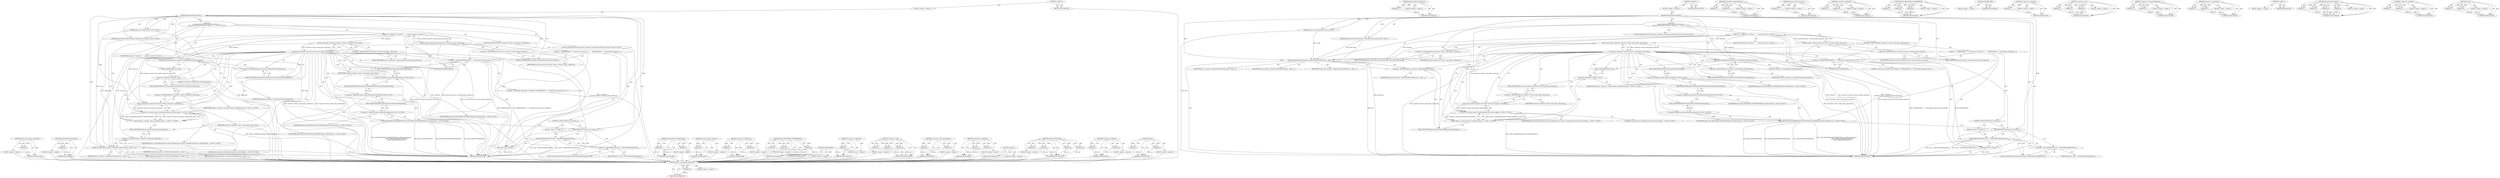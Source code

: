 digraph "reset" {
vulnerable_117 [label=<(METHOD,device_cloud_policy_subsystem)>];
vulnerable_118 [label=<(PARAM,p1)>];
vulnerable_119 [label=<(BLOCK,&lt;empty&gt;,&lt;empty&gt;)>];
vulnerable_120 [label=<(METHOD_RETURN,ANY)>];
vulnerable_140 [label=<(METHOD,ShowFatalEnrollmentError)>];
vulnerable_141 [label=<(PARAM,p1)>];
vulnerable_142 [label=<(BLOCK,&lt;empty&gt;,&lt;empty&gt;)>];
vulnerable_143 [label=<(METHOD_RETURN,ANY)>];
vulnerable_6 [label=<(METHOD,&lt;global&gt;)<SUB>1</SUB>>];
vulnerable_7 [label=<(BLOCK,&lt;empty&gt;,&lt;empty&gt;)<SUB>1</SUB>>];
vulnerable_8 [label=<(METHOD,RegisterForDevicePolicy)<SUB>1</SUB>>];
vulnerable_9 [label="<(PARAM,const std::string&amp; token)<SUB>2</SUB>>"];
vulnerable_10 [label="<(PARAM,policy::BrowserPolicyConnector::TokenType token_type)<SUB>3</SUB>>"];
vulnerable_11 [label="<(BLOCK,{
  policy::BrowserPolicyConnector* connector =...,{
  policy::BrowserPolicyConnector* connector =...)<SUB>3</SUB>>"];
vulnerable_12 [label="<(LOCAL,policy.BrowserPolicyConnector* connector: policy.BrowserPolicyConnector*)<SUB>4</SUB>>"];
vulnerable_13 [label=<(&lt;operator&gt;.assignment,* connector =
      g_browser_process-&gt;browser_...)<SUB>4</SUB>>];
vulnerable_14 [label=<(IDENTIFIER,connector,* connector =
      g_browser_process-&gt;browser_...)<SUB>4</SUB>>];
vulnerable_15 [label=<(browser_policy_connector,g_browser_process-&gt;browser_policy_connector())<SUB>5</SUB>>];
vulnerable_16 [label=<(&lt;operator&gt;.indirectFieldAccess,g_browser_process-&gt;browser_policy_connector)<SUB>5</SUB>>];
vulnerable_17 [label=<(IDENTIFIER,g_browser_process,g_browser_process-&gt;browser_policy_connector())<SUB>5</SUB>>];
vulnerable_18 [label=<(FIELD_IDENTIFIER,browser_policy_connector,browser_policy_connector)<SUB>5</SUB>>];
vulnerable_19 [label=<(CONTROL_STRUCTURE,IF,if (!connector-&gt;device_cloud_policy_subsystem()))<SUB>6</SUB>>];
vulnerable_20 [label=<(&lt;operator&gt;.logicalNot,!connector-&gt;device_cloud_policy_subsystem())<SUB>6</SUB>>];
vulnerable_21 [label=<(device_cloud_policy_subsystem,connector-&gt;device_cloud_policy_subsystem())<SUB>6</SUB>>];
vulnerable_22 [label=<(&lt;operator&gt;.indirectFieldAccess,connector-&gt;device_cloud_policy_subsystem)<SUB>6</SUB>>];
vulnerable_23 [label=<(IDENTIFIER,connector,connector-&gt;device_cloud_policy_subsystem())<SUB>6</SUB>>];
vulnerable_24 [label=<(FIELD_IDENTIFIER,device_cloud_policy_subsystem,device_cloud_policy_subsystem)<SUB>6</SUB>>];
vulnerable_25 [label=<(BLOCK,{
    NOTREACHED() &lt;&lt; &quot;Cloud policy subsystem n...,{
    NOTREACHED() &lt;&lt; &quot;Cloud policy subsystem n...)<SUB>6</SUB>>];
vulnerable_26 [label=<(&lt;operator&gt;.shiftLeft,NOTREACHED() &lt;&lt; &quot;Cloud policy subsystem not ini...)<SUB>7</SUB>>];
vulnerable_27 [label=<(NOTREACHED,NOTREACHED())<SUB>7</SUB>>];
vulnerable_28 [label=<(LITERAL,&quot;Cloud policy subsystem not initialized.&quot;,NOTREACHED() &lt;&lt; &quot;Cloud policy subsystem not ini...)<SUB>7</SUB>>];
vulnerable_29 [label="<(UMA_HISTOGRAM_ENUMERATION,UMA_HISTOGRAM_ENUMERATION(policy::kMetricEnroll...)<SUB>8</SUB>>"];
vulnerable_30 [label="<(&lt;operator&gt;.fieldAccess,policy::kMetricEnrollment)<SUB>8</SUB>>"];
vulnerable_31 [label="<(IDENTIFIER,policy,UMA_HISTOGRAM_ENUMERATION(policy::kMetricEnroll...)<SUB>8</SUB>>"];
vulnerable_32 [label=<(FIELD_IDENTIFIER,kMetricEnrollment,kMetricEnrollment)<SUB>8</SUB>>];
vulnerable_33 [label="<(&lt;operator&gt;.fieldAccess,policy::kMetricEnrollmentOtherFailed)<SUB>9</SUB>>"];
vulnerable_34 [label="<(IDENTIFIER,policy,UMA_HISTOGRAM_ENUMERATION(policy::kMetricEnroll...)<SUB>9</SUB>>"];
vulnerable_35 [label=<(FIELD_IDENTIFIER,kMetricEnrollmentOtherFailed,kMetricEnrollmentOtherFailed)<SUB>9</SUB>>];
vulnerable_36 [label="<(&lt;operator&gt;.fieldAccess,policy::kMetricEnrollmentSize)<SUB>10</SUB>>"];
vulnerable_37 [label="<(IDENTIFIER,policy,UMA_HISTOGRAM_ENUMERATION(policy::kMetricEnroll...)<SUB>10</SUB>>"];
vulnerable_38 [label=<(FIELD_IDENTIFIER,kMetricEnrollmentSize,kMetricEnrollmentSize)<SUB>10</SUB>>];
vulnerable_39 [label=<(CONTROL_STRUCTURE,IF,if (is_showing_))<SUB>11</SUB>>];
vulnerable_40 [label=<(IDENTIFIER,is_showing_,if (is_showing_))<SUB>11</SUB>>];
vulnerable_41 [label=<(BLOCK,&lt;empty&gt;,&lt;empty&gt;)<SUB>12</SUB>>];
vulnerable_42 [label=<(ShowFatalEnrollmentError,actor_-&gt;ShowFatalEnrollmentError())<SUB>12</SUB>>];
vulnerable_43 [label=<(&lt;operator&gt;.indirectFieldAccess,actor_-&gt;ShowFatalEnrollmentError)<SUB>12</SUB>>];
vulnerable_44 [label=<(IDENTIFIER,actor_,actor_-&gt;ShowFatalEnrollmentError())<SUB>12</SUB>>];
vulnerable_45 [label=<(FIELD_IDENTIFIER,ShowFatalEnrollmentError,ShowFatalEnrollmentError)<SUB>12</SUB>>];
vulnerable_46 [label=<(RETURN,return;,return;)<SUB>13</SUB>>];
vulnerable_47 [label=<(ScheduleServiceInitialization,connector-&gt;ScheduleServiceInitialization(0))<SUB>16</SUB>>];
vulnerable_48 [label=<(&lt;operator&gt;.indirectFieldAccess,connector-&gt;ScheduleServiceInitialization)<SUB>16</SUB>>];
vulnerable_49 [label=<(IDENTIFIER,connector,connector-&gt;ScheduleServiceInitialization(0))<SUB>16</SUB>>];
vulnerable_50 [label=<(FIELD_IDENTIFIER,ScheduleServiceInitialization,ScheduleServiceInitialization)<SUB>16</SUB>>];
vulnerable_51 [label=<(LITERAL,0,connector-&gt;ScheduleServiceInitialization(0))<SUB>16</SUB>>];
vulnerable_52 [label="<(reset,registrar_.reset(new policy::CloudPolicySubsyst...)<SUB>17</SUB>>"];
vulnerable_53 [label=<(&lt;operator&gt;.fieldAccess,registrar_.reset)<SUB>17</SUB>>];
vulnerable_54 [label="<(IDENTIFIER,registrar_,registrar_.reset(new policy::CloudPolicySubsyst...)<SUB>17</SUB>>"];
vulnerable_55 [label=<(FIELD_IDENTIFIER,reset,reset)<SUB>17</SUB>>];
vulnerable_56 [label="<(&lt;operator&gt;.new,new policy::CloudPolicySubsystem::ObserverRegis...)<SUB>17</SUB>>"];
vulnerable_57 [label="<(IDENTIFIER,policy::CloudPolicySubsystem::ObserverRegistrar,new policy::CloudPolicySubsystem::ObserverRegis...)<SUB>17</SUB>>"];
vulnerable_58 [label=<(device_cloud_policy_subsystem,connector-&gt;device_cloud_policy_subsystem())<SUB>18</SUB>>];
vulnerable_59 [label=<(&lt;operator&gt;.indirectFieldAccess,connector-&gt;device_cloud_policy_subsystem)<SUB>18</SUB>>];
vulnerable_60 [label=<(IDENTIFIER,connector,connector-&gt;device_cloud_policy_subsystem())<SUB>18</SUB>>];
vulnerable_61 [label=<(FIELD_IDENTIFIER,device_cloud_policy_subsystem,device_cloud_policy_subsystem)<SUB>18</SUB>>];
vulnerable_62 [label="<(LITERAL,this,new policy::CloudPolicySubsystem::ObserverRegis...)<SUB>18</SUB>>"];
vulnerable_63 [label=<(SetDeviceCredentials,connector-&gt;SetDeviceCredentials(user_, token, t...)<SUB>20</SUB>>];
vulnerable_64 [label=<(&lt;operator&gt;.indirectFieldAccess,connector-&gt;SetDeviceCredentials)<SUB>20</SUB>>];
vulnerable_65 [label=<(IDENTIFIER,connector,connector-&gt;SetDeviceCredentials(user_, token, t...)<SUB>20</SUB>>];
vulnerable_66 [label=<(FIELD_IDENTIFIER,SetDeviceCredentials,SetDeviceCredentials)<SUB>20</SUB>>];
vulnerable_67 [label=<(IDENTIFIER,user_,connector-&gt;SetDeviceCredentials(user_, token, t...)<SUB>20</SUB>>];
vulnerable_68 [label=<(IDENTIFIER,token,connector-&gt;SetDeviceCredentials(user_, token, t...)<SUB>20</SUB>>];
vulnerable_69 [label=<(IDENTIFIER,token_type,connector-&gt;SetDeviceCredentials(user_, token, t...)<SUB>20</SUB>>];
vulnerable_70 [label=<(METHOD_RETURN,void)<SUB>1</SUB>>];
vulnerable_72 [label=<(METHOD_RETURN,ANY)<SUB>1</SUB>>];
vulnerable_144 [label=<(METHOD,ScheduleServiceInitialization)>];
vulnerable_145 [label=<(PARAM,p1)>];
vulnerable_146 [label=<(PARAM,p2)>];
vulnerable_147 [label=<(BLOCK,&lt;empty&gt;,&lt;empty&gt;)>];
vulnerable_148 [label=<(METHOD_RETURN,ANY)>];
vulnerable_104 [label=<(METHOD,browser_policy_connector)>];
vulnerable_105 [label=<(PARAM,p1)>];
vulnerable_106 [label=<(BLOCK,&lt;empty&gt;,&lt;empty&gt;)>];
vulnerable_107 [label=<(METHOD_RETURN,ANY)>];
vulnerable_135 [label=<(METHOD,&lt;operator&gt;.fieldAccess)>];
vulnerable_136 [label=<(PARAM,p1)>];
vulnerable_137 [label=<(PARAM,p2)>];
vulnerable_138 [label=<(BLOCK,&lt;empty&gt;,&lt;empty&gt;)>];
vulnerable_139 [label=<(METHOD_RETURN,ANY)>];
vulnerable_129 [label=<(METHOD,UMA_HISTOGRAM_ENUMERATION)>];
vulnerable_130 [label=<(PARAM,p1)>];
vulnerable_131 [label=<(PARAM,p2)>];
vulnerable_132 [label=<(PARAM,p3)>];
vulnerable_133 [label=<(BLOCK,&lt;empty&gt;,&lt;empty&gt;)>];
vulnerable_134 [label=<(METHOD_RETURN,ANY)>];
vulnerable_126 [label=<(METHOD,NOTREACHED)>];
vulnerable_127 [label=<(BLOCK,&lt;empty&gt;,&lt;empty&gt;)>];
vulnerable_128 [label=<(METHOD_RETURN,ANY)>];
vulnerable_113 [label=<(METHOD,&lt;operator&gt;.logicalNot)>];
vulnerable_114 [label=<(PARAM,p1)>];
vulnerable_115 [label=<(BLOCK,&lt;empty&gt;,&lt;empty&gt;)>];
vulnerable_116 [label=<(METHOD_RETURN,ANY)>];
vulnerable_154 [label=<(METHOD,&lt;operator&gt;.new)>];
vulnerable_155 [label=<(PARAM,p1)>];
vulnerable_156 [label=<(PARAM,p2)>];
vulnerable_157 [label=<(PARAM,p3)>];
vulnerable_158 [label=<(BLOCK,&lt;empty&gt;,&lt;empty&gt;)>];
vulnerable_159 [label=<(METHOD_RETURN,ANY)>];
vulnerable_108 [label=<(METHOD,&lt;operator&gt;.indirectFieldAccess)>];
vulnerable_109 [label=<(PARAM,p1)>];
vulnerable_110 [label=<(PARAM,p2)>];
vulnerable_111 [label=<(BLOCK,&lt;empty&gt;,&lt;empty&gt;)>];
vulnerable_112 [label=<(METHOD_RETURN,ANY)>];
vulnerable_99 [label=<(METHOD,&lt;operator&gt;.assignment)>];
vulnerable_100 [label=<(PARAM,p1)>];
vulnerable_101 [label=<(PARAM,p2)>];
vulnerable_102 [label=<(BLOCK,&lt;empty&gt;,&lt;empty&gt;)>];
vulnerable_103 [label=<(METHOD_RETURN,ANY)>];
vulnerable_93 [label=<(METHOD,&lt;global&gt;)<SUB>1</SUB>>];
vulnerable_94 [label=<(BLOCK,&lt;empty&gt;,&lt;empty&gt;)>];
vulnerable_95 [label=<(METHOD_RETURN,ANY)>];
vulnerable_160 [label=<(METHOD,SetDeviceCredentials)>];
vulnerable_161 [label=<(PARAM,p1)>];
vulnerable_162 [label=<(PARAM,p2)>];
vulnerable_163 [label=<(PARAM,p3)>];
vulnerable_164 [label=<(PARAM,p4)>];
vulnerable_165 [label=<(BLOCK,&lt;empty&gt;,&lt;empty&gt;)>];
vulnerable_166 [label=<(METHOD_RETURN,ANY)>];
vulnerable_121 [label=<(METHOD,&lt;operator&gt;.shiftLeft)>];
vulnerable_122 [label=<(PARAM,p1)>];
vulnerable_123 [label=<(PARAM,p2)>];
vulnerable_124 [label=<(BLOCK,&lt;empty&gt;,&lt;empty&gt;)>];
vulnerable_125 [label=<(METHOD_RETURN,ANY)>];
vulnerable_149 [label=<(METHOD,reset)>];
vulnerable_150 [label=<(PARAM,p1)>];
vulnerable_151 [label=<(PARAM,p2)>];
vulnerable_152 [label=<(BLOCK,&lt;empty&gt;,&lt;empty&gt;)>];
vulnerable_153 [label=<(METHOD_RETURN,ANY)>];
fixed_117 [label=<(METHOD,device_cloud_policy_subsystem)>];
fixed_118 [label=<(PARAM,p1)>];
fixed_119 [label=<(BLOCK,&lt;empty&gt;,&lt;empty&gt;)>];
fixed_120 [label=<(METHOD_RETURN,ANY)>];
fixed_140 [label=<(METHOD,ShowFatalEnrollmentError)>];
fixed_141 [label=<(PARAM,p1)>];
fixed_142 [label=<(BLOCK,&lt;empty&gt;,&lt;empty&gt;)>];
fixed_143 [label=<(METHOD_RETURN,ANY)>];
fixed_6 [label=<(METHOD,&lt;global&gt;)<SUB>1</SUB>>];
fixed_7 [label=<(BLOCK,&lt;empty&gt;,&lt;empty&gt;)<SUB>1</SUB>>];
fixed_8 [label=<(METHOD,RegisterForDevicePolicy)<SUB>1</SUB>>];
fixed_9 [label="<(PARAM,const std::string&amp; token)<SUB>2</SUB>>"];
fixed_10 [label="<(PARAM,policy::BrowserPolicyConnector::TokenType token_type)<SUB>3</SUB>>"];
fixed_11 [label="<(BLOCK,{
  policy::BrowserPolicyConnector* connector =...,{
  policy::BrowserPolicyConnector* connector =...)<SUB>3</SUB>>"];
fixed_12 [label="<(LOCAL,policy.BrowserPolicyConnector* connector: policy.BrowserPolicyConnector*)<SUB>4</SUB>>"];
fixed_13 [label=<(&lt;operator&gt;.assignment,* connector =
      g_browser_process-&gt;browser_...)<SUB>4</SUB>>];
fixed_14 [label=<(IDENTIFIER,connector,* connector =
      g_browser_process-&gt;browser_...)<SUB>4</SUB>>];
fixed_15 [label=<(browser_policy_connector,g_browser_process-&gt;browser_policy_connector())<SUB>5</SUB>>];
fixed_16 [label=<(&lt;operator&gt;.indirectFieldAccess,g_browser_process-&gt;browser_policy_connector)<SUB>5</SUB>>];
fixed_17 [label=<(IDENTIFIER,g_browser_process,g_browser_process-&gt;browser_policy_connector())<SUB>5</SUB>>];
fixed_18 [label=<(FIELD_IDENTIFIER,browser_policy_connector,browser_policy_connector)<SUB>5</SUB>>];
fixed_19 [label=<(CONTROL_STRUCTURE,IF,if (!connector-&gt;device_cloud_policy_subsystem()))<SUB>6</SUB>>];
fixed_20 [label=<(&lt;operator&gt;.logicalNot,!connector-&gt;device_cloud_policy_subsystem())<SUB>6</SUB>>];
fixed_21 [label=<(device_cloud_policy_subsystem,connector-&gt;device_cloud_policy_subsystem())<SUB>6</SUB>>];
fixed_22 [label=<(&lt;operator&gt;.indirectFieldAccess,connector-&gt;device_cloud_policy_subsystem)<SUB>6</SUB>>];
fixed_23 [label=<(IDENTIFIER,connector,connector-&gt;device_cloud_policy_subsystem())<SUB>6</SUB>>];
fixed_24 [label=<(FIELD_IDENTIFIER,device_cloud_policy_subsystem,device_cloud_policy_subsystem)<SUB>6</SUB>>];
fixed_25 [label=<(BLOCK,{
    NOTREACHED() &lt;&lt; &quot;Cloud policy subsystem n...,{
    NOTREACHED() &lt;&lt; &quot;Cloud policy subsystem n...)<SUB>6</SUB>>];
fixed_26 [label=<(&lt;operator&gt;.shiftLeft,NOTREACHED() &lt;&lt; &quot;Cloud policy subsystem not ini...)<SUB>7</SUB>>];
fixed_27 [label=<(NOTREACHED,NOTREACHED())<SUB>7</SUB>>];
fixed_28 [label=<(LITERAL,&quot;Cloud policy subsystem not initialized.&quot;,NOTREACHED() &lt;&lt; &quot;Cloud policy subsystem not ini...)<SUB>7</SUB>>];
fixed_29 [label="<(UMA_HISTOGRAM_ENUMERATION,UMA_HISTOGRAM_ENUMERATION(policy::kMetricEnroll...)<SUB>8</SUB>>"];
fixed_30 [label="<(&lt;operator&gt;.fieldAccess,policy::kMetricEnrollment)<SUB>8</SUB>>"];
fixed_31 [label="<(IDENTIFIER,policy,UMA_HISTOGRAM_ENUMERATION(policy::kMetricEnroll...)<SUB>8</SUB>>"];
fixed_32 [label=<(FIELD_IDENTIFIER,kMetricEnrollment,kMetricEnrollment)<SUB>8</SUB>>];
fixed_33 [label="<(&lt;operator&gt;.fieldAccess,policy::kMetricEnrollmentOtherFailed)<SUB>9</SUB>>"];
fixed_34 [label="<(IDENTIFIER,policy,UMA_HISTOGRAM_ENUMERATION(policy::kMetricEnroll...)<SUB>9</SUB>>"];
fixed_35 [label=<(FIELD_IDENTIFIER,kMetricEnrollmentOtherFailed,kMetricEnrollmentOtherFailed)<SUB>9</SUB>>];
fixed_36 [label="<(&lt;operator&gt;.fieldAccess,policy::kMetricEnrollmentSize)<SUB>10</SUB>>"];
fixed_37 [label="<(IDENTIFIER,policy,UMA_HISTOGRAM_ENUMERATION(policy::kMetricEnroll...)<SUB>10</SUB>>"];
fixed_38 [label=<(FIELD_IDENTIFIER,kMetricEnrollmentSize,kMetricEnrollmentSize)<SUB>10</SUB>>];
fixed_39 [label=<(CONTROL_STRUCTURE,IF,if (is_showing_))<SUB>11</SUB>>];
fixed_40 [label=<(IDENTIFIER,is_showing_,if (is_showing_))<SUB>11</SUB>>];
fixed_41 [label=<(BLOCK,&lt;empty&gt;,&lt;empty&gt;)<SUB>12</SUB>>];
fixed_42 [label=<(ShowFatalEnrollmentError,actor_-&gt;ShowFatalEnrollmentError())<SUB>12</SUB>>];
fixed_43 [label=<(&lt;operator&gt;.indirectFieldAccess,actor_-&gt;ShowFatalEnrollmentError)<SUB>12</SUB>>];
fixed_44 [label=<(IDENTIFIER,actor_,actor_-&gt;ShowFatalEnrollmentError())<SUB>12</SUB>>];
fixed_45 [label=<(FIELD_IDENTIFIER,ShowFatalEnrollmentError,ShowFatalEnrollmentError)<SUB>12</SUB>>];
fixed_46 [label=<(RETURN,return;,return;)<SUB>13</SUB>>];
fixed_47 [label=<(ScheduleServiceInitialization,connector-&gt;ScheduleServiceInitialization(0))<SUB>16</SUB>>];
fixed_48 [label=<(&lt;operator&gt;.indirectFieldAccess,connector-&gt;ScheduleServiceInitialization)<SUB>16</SUB>>];
fixed_49 [label=<(IDENTIFIER,connector,connector-&gt;ScheduleServiceInitialization(0))<SUB>16</SUB>>];
fixed_50 [label=<(FIELD_IDENTIFIER,ScheduleServiceInitialization,ScheduleServiceInitialization)<SUB>16</SUB>>];
fixed_51 [label=<(LITERAL,0,connector-&gt;ScheduleServiceInitialization(0))<SUB>16</SUB>>];
fixed_52 [label="<(reset,registrar_.reset(new policy::CloudPolicySubsyst...)<SUB>17</SUB>>"];
fixed_53 [label=<(&lt;operator&gt;.fieldAccess,registrar_.reset)<SUB>17</SUB>>];
fixed_54 [label="<(IDENTIFIER,registrar_,registrar_.reset(new policy::CloudPolicySubsyst...)<SUB>17</SUB>>"];
fixed_55 [label=<(FIELD_IDENTIFIER,reset,reset)<SUB>17</SUB>>];
fixed_56 [label="<(&lt;operator&gt;.new,new policy::CloudPolicySubsystem::ObserverRegis...)<SUB>17</SUB>>"];
fixed_57 [label="<(IDENTIFIER,policy::CloudPolicySubsystem::ObserverRegistrar,new policy::CloudPolicySubsystem::ObserverRegis...)<SUB>17</SUB>>"];
fixed_58 [label=<(device_cloud_policy_subsystem,connector-&gt;device_cloud_policy_subsystem())<SUB>18</SUB>>];
fixed_59 [label=<(&lt;operator&gt;.indirectFieldAccess,connector-&gt;device_cloud_policy_subsystem)<SUB>18</SUB>>];
fixed_60 [label=<(IDENTIFIER,connector,connector-&gt;device_cloud_policy_subsystem())<SUB>18</SUB>>];
fixed_61 [label=<(FIELD_IDENTIFIER,device_cloud_policy_subsystem,device_cloud_policy_subsystem)<SUB>18</SUB>>];
fixed_62 [label="<(LITERAL,this,new policy::CloudPolicySubsystem::ObserverRegis...)<SUB>18</SUB>>"];
fixed_63 [label=<(RegisterForDevicePolicy,connector-&gt;RegisterForDevicePolicy(user_, token...)<SUB>20</SUB>>];
fixed_64 [label=<(&lt;operator&gt;.indirectFieldAccess,connector-&gt;RegisterForDevicePolicy)<SUB>20</SUB>>];
fixed_65 [label=<(IDENTIFIER,connector,connector-&gt;RegisterForDevicePolicy(user_, token...)<SUB>20</SUB>>];
fixed_66 [label=<(FIELD_IDENTIFIER,RegisterForDevicePolicy,RegisterForDevicePolicy)<SUB>20</SUB>>];
fixed_67 [label=<(IDENTIFIER,user_,connector-&gt;RegisterForDevicePolicy(user_, token...)<SUB>20</SUB>>];
fixed_68 [label=<(IDENTIFIER,token,connector-&gt;RegisterForDevicePolicy(user_, token...)<SUB>20</SUB>>];
fixed_69 [label=<(IDENTIFIER,token_type,connector-&gt;RegisterForDevicePolicy(user_, token...)<SUB>20</SUB>>];
fixed_70 [label=<(METHOD_RETURN,void)<SUB>1</SUB>>];
fixed_72 [label=<(METHOD_RETURN,ANY)<SUB>1</SUB>>];
fixed_144 [label=<(METHOD,ScheduleServiceInitialization)>];
fixed_145 [label=<(PARAM,p1)>];
fixed_146 [label=<(PARAM,p2)>];
fixed_147 [label=<(BLOCK,&lt;empty&gt;,&lt;empty&gt;)>];
fixed_148 [label=<(METHOD_RETURN,ANY)>];
fixed_104 [label=<(METHOD,browser_policy_connector)>];
fixed_105 [label=<(PARAM,p1)>];
fixed_106 [label=<(BLOCK,&lt;empty&gt;,&lt;empty&gt;)>];
fixed_107 [label=<(METHOD_RETURN,ANY)>];
fixed_135 [label=<(METHOD,&lt;operator&gt;.fieldAccess)>];
fixed_136 [label=<(PARAM,p1)>];
fixed_137 [label=<(PARAM,p2)>];
fixed_138 [label=<(BLOCK,&lt;empty&gt;,&lt;empty&gt;)>];
fixed_139 [label=<(METHOD_RETURN,ANY)>];
fixed_129 [label=<(METHOD,UMA_HISTOGRAM_ENUMERATION)>];
fixed_130 [label=<(PARAM,p1)>];
fixed_131 [label=<(PARAM,p2)>];
fixed_132 [label=<(PARAM,p3)>];
fixed_133 [label=<(BLOCK,&lt;empty&gt;,&lt;empty&gt;)>];
fixed_134 [label=<(METHOD_RETURN,ANY)>];
fixed_126 [label=<(METHOD,NOTREACHED)>];
fixed_127 [label=<(BLOCK,&lt;empty&gt;,&lt;empty&gt;)>];
fixed_128 [label=<(METHOD_RETURN,ANY)>];
fixed_113 [label=<(METHOD,&lt;operator&gt;.logicalNot)>];
fixed_114 [label=<(PARAM,p1)>];
fixed_115 [label=<(BLOCK,&lt;empty&gt;,&lt;empty&gt;)>];
fixed_116 [label=<(METHOD_RETURN,ANY)>];
fixed_154 [label=<(METHOD,&lt;operator&gt;.new)>];
fixed_155 [label=<(PARAM,p1)>];
fixed_156 [label=<(PARAM,p2)>];
fixed_157 [label=<(PARAM,p3)>];
fixed_158 [label=<(BLOCK,&lt;empty&gt;,&lt;empty&gt;)>];
fixed_159 [label=<(METHOD_RETURN,ANY)>];
fixed_108 [label=<(METHOD,&lt;operator&gt;.indirectFieldAccess)>];
fixed_109 [label=<(PARAM,p1)>];
fixed_110 [label=<(PARAM,p2)>];
fixed_111 [label=<(BLOCK,&lt;empty&gt;,&lt;empty&gt;)>];
fixed_112 [label=<(METHOD_RETURN,ANY)>];
fixed_99 [label=<(METHOD,&lt;operator&gt;.assignment)>];
fixed_100 [label=<(PARAM,p1)>];
fixed_101 [label=<(PARAM,p2)>];
fixed_102 [label=<(BLOCK,&lt;empty&gt;,&lt;empty&gt;)>];
fixed_103 [label=<(METHOD_RETURN,ANY)>];
fixed_93 [label=<(METHOD,&lt;global&gt;)<SUB>1</SUB>>];
fixed_94 [label=<(BLOCK,&lt;empty&gt;,&lt;empty&gt;)>];
fixed_95 [label=<(METHOD_RETURN,ANY)>];
fixed_160 [label=<(METHOD,RegisterForDevicePolicy)>];
fixed_161 [label=<(PARAM,p1)>];
fixed_162 [label=<(PARAM,p2)>];
fixed_163 [label=<(PARAM,p3)>];
fixed_164 [label=<(PARAM,p4)>];
fixed_165 [label=<(BLOCK,&lt;empty&gt;,&lt;empty&gt;)>];
fixed_166 [label=<(METHOD_RETURN,ANY)>];
fixed_121 [label=<(METHOD,&lt;operator&gt;.shiftLeft)>];
fixed_122 [label=<(PARAM,p1)>];
fixed_123 [label=<(PARAM,p2)>];
fixed_124 [label=<(BLOCK,&lt;empty&gt;,&lt;empty&gt;)>];
fixed_125 [label=<(METHOD_RETURN,ANY)>];
fixed_149 [label=<(METHOD,reset)>];
fixed_150 [label=<(PARAM,p1)>];
fixed_151 [label=<(PARAM,p2)>];
fixed_152 [label=<(BLOCK,&lt;empty&gt;,&lt;empty&gt;)>];
fixed_153 [label=<(METHOD_RETURN,ANY)>];
vulnerable_117 -> vulnerable_118  [key=0, label="AST: "];
vulnerable_117 -> vulnerable_118  [key=1, label="DDG: "];
vulnerable_117 -> vulnerable_119  [key=0, label="AST: "];
vulnerable_117 -> vulnerable_120  [key=0, label="AST: "];
vulnerable_117 -> vulnerable_120  [key=1, label="CFG: "];
vulnerable_118 -> vulnerable_120  [key=0, label="DDG: p1"];
vulnerable_119 -> fixed_117  [key=0];
vulnerable_120 -> fixed_117  [key=0];
vulnerable_140 -> vulnerable_141  [key=0, label="AST: "];
vulnerable_140 -> vulnerable_141  [key=1, label="DDG: "];
vulnerable_140 -> vulnerable_142  [key=0, label="AST: "];
vulnerable_140 -> vulnerable_143  [key=0, label="AST: "];
vulnerable_140 -> vulnerable_143  [key=1, label="CFG: "];
vulnerable_141 -> vulnerable_143  [key=0, label="DDG: p1"];
vulnerable_142 -> fixed_117  [key=0];
vulnerable_143 -> fixed_117  [key=0];
vulnerable_6 -> vulnerable_7  [key=0, label="AST: "];
vulnerable_6 -> vulnerable_72  [key=0, label="AST: "];
vulnerable_6 -> vulnerable_72  [key=1, label="CFG: "];
vulnerable_7 -> vulnerable_8  [key=0, label="AST: "];
vulnerable_8 -> vulnerable_9  [key=0, label="AST: "];
vulnerable_8 -> vulnerable_9  [key=1, label="DDG: "];
vulnerable_8 -> vulnerable_10  [key=0, label="AST: "];
vulnerable_8 -> vulnerable_10  [key=1, label="DDG: "];
vulnerable_8 -> vulnerable_11  [key=0, label="AST: "];
vulnerable_8 -> vulnerable_70  [key=0, label="AST: "];
vulnerable_8 -> vulnerable_18  [key=0, label="CFG: "];
vulnerable_8 -> vulnerable_47  [key=0, label="DDG: "];
vulnerable_8 -> vulnerable_63  [key=0, label="DDG: "];
vulnerable_8 -> vulnerable_46  [key=0, label="DDG: "];
vulnerable_8 -> vulnerable_56  [key=0, label="DDG: "];
vulnerable_8 -> vulnerable_26  [key=0, label="DDG: "];
vulnerable_8 -> vulnerable_40  [key=0, label="DDG: "];
vulnerable_9 -> vulnerable_70  [key=0, label="DDG: token"];
vulnerable_9 -> vulnerable_63  [key=0, label="DDG: token"];
vulnerable_10 -> vulnerable_70  [key=0, label="DDG: token_type"];
vulnerable_10 -> vulnerable_63  [key=0, label="DDG: token_type"];
vulnerable_11 -> vulnerable_12  [key=0, label="AST: "];
vulnerable_11 -> vulnerable_13  [key=0, label="AST: "];
vulnerable_11 -> vulnerable_19  [key=0, label="AST: "];
vulnerable_11 -> vulnerable_47  [key=0, label="AST: "];
vulnerable_11 -> vulnerable_52  [key=0, label="AST: "];
vulnerable_11 -> vulnerable_63  [key=0, label="AST: "];
vulnerable_12 -> fixed_117  [key=0];
vulnerable_13 -> vulnerable_14  [key=0, label="AST: "];
vulnerable_13 -> vulnerable_15  [key=0, label="AST: "];
vulnerable_13 -> vulnerable_24  [key=0, label="CFG: "];
vulnerable_13 -> vulnerable_70  [key=0, label="DDG: connector"];
vulnerable_13 -> vulnerable_70  [key=1, label="DDG: g_browser_process-&gt;browser_policy_connector()"];
vulnerable_13 -> vulnerable_70  [key=2, label="DDG: * connector =
      g_browser_process-&gt;browser_policy_connector()"];
vulnerable_13 -> vulnerable_47  [key=0, label="DDG: connector"];
vulnerable_13 -> vulnerable_63  [key=0, label="DDG: connector"];
vulnerable_13 -> vulnerable_21  [key=0, label="DDG: connector"];
vulnerable_13 -> vulnerable_58  [key=0, label="DDG: connector"];
vulnerable_14 -> fixed_117  [key=0];
vulnerable_15 -> vulnerable_16  [key=0, label="AST: "];
vulnerable_15 -> vulnerable_13  [key=0, label="CFG: "];
vulnerable_15 -> vulnerable_13  [key=1, label="DDG: g_browser_process-&gt;browser_policy_connector"];
vulnerable_15 -> vulnerable_70  [key=0, label="DDG: g_browser_process-&gt;browser_policy_connector"];
vulnerable_16 -> vulnerable_17  [key=0, label="AST: "];
vulnerable_16 -> vulnerable_18  [key=0, label="AST: "];
vulnerable_16 -> vulnerable_15  [key=0, label="CFG: "];
vulnerable_17 -> fixed_117  [key=0];
vulnerable_18 -> vulnerable_16  [key=0, label="CFG: "];
vulnerable_19 -> vulnerable_20  [key=0, label="AST: "];
vulnerable_19 -> vulnerable_25  [key=0, label="AST: "];
vulnerable_20 -> vulnerable_21  [key=0, label="AST: "];
vulnerable_20 -> vulnerable_27  [key=0, label="CFG: "];
vulnerable_20 -> vulnerable_27  [key=1, label="CDG: "];
vulnerable_20 -> vulnerable_50  [key=0, label="CFG: "];
vulnerable_20 -> vulnerable_50  [key=1, label="CDG: "];
vulnerable_20 -> vulnerable_70  [key=0, label="DDG: connector-&gt;device_cloud_policy_subsystem()"];
vulnerable_20 -> vulnerable_70  [key=1, label="DDG: !connector-&gt;device_cloud_policy_subsystem()"];
vulnerable_20 -> vulnerable_47  [key=0, label="CDG: "];
vulnerable_20 -> vulnerable_30  [key=0, label="CDG: "];
vulnerable_20 -> vulnerable_48  [key=0, label="CDG: "];
vulnerable_20 -> vulnerable_32  [key=0, label="CDG: "];
vulnerable_20 -> vulnerable_58  [key=0, label="CDG: "];
vulnerable_20 -> vulnerable_33  [key=0, label="CDG: "];
vulnerable_20 -> vulnerable_61  [key=0, label="CDG: "];
vulnerable_20 -> vulnerable_26  [key=0, label="CDG: "];
vulnerable_20 -> vulnerable_64  [key=0, label="CDG: "];
vulnerable_20 -> vulnerable_66  [key=0, label="CDG: "];
vulnerable_20 -> vulnerable_36  [key=0, label="CDG: "];
vulnerable_20 -> vulnerable_52  [key=0, label="CDG: "];
vulnerable_20 -> vulnerable_46  [key=0, label="CDG: "];
vulnerable_20 -> vulnerable_53  [key=0, label="CDG: "];
vulnerable_20 -> vulnerable_38  [key=0, label="CDG: "];
vulnerable_20 -> vulnerable_56  [key=0, label="CDG: "];
vulnerable_20 -> vulnerable_63  [key=0, label="CDG: "];
vulnerable_20 -> vulnerable_40  [key=0, label="CDG: "];
vulnerable_20 -> vulnerable_29  [key=0, label="CDG: "];
vulnerable_20 -> vulnerable_59  [key=0, label="CDG: "];
vulnerable_20 -> vulnerable_35  [key=0, label="CDG: "];
vulnerable_20 -> vulnerable_55  [key=0, label="CDG: "];
vulnerable_21 -> vulnerable_22  [key=0, label="AST: "];
vulnerable_21 -> vulnerable_20  [key=0, label="CFG: "];
vulnerable_21 -> vulnerable_20  [key=1, label="DDG: connector-&gt;device_cloud_policy_subsystem"];
vulnerable_21 -> vulnerable_70  [key=0, label="DDG: connector-&gt;device_cloud_policy_subsystem"];
vulnerable_21 -> vulnerable_58  [key=0, label="DDG: connector-&gt;device_cloud_policy_subsystem"];
vulnerable_22 -> vulnerable_23  [key=0, label="AST: "];
vulnerable_22 -> vulnerable_24  [key=0, label="AST: "];
vulnerable_22 -> vulnerable_21  [key=0, label="CFG: "];
vulnerable_23 -> fixed_117  [key=0];
vulnerable_24 -> vulnerable_22  [key=0, label="CFG: "];
vulnerable_25 -> vulnerable_26  [key=0, label="AST: "];
vulnerable_25 -> vulnerable_29  [key=0, label="AST: "];
vulnerable_25 -> vulnerable_39  [key=0, label="AST: "];
vulnerable_25 -> vulnerable_46  [key=0, label="AST: "];
vulnerable_26 -> vulnerable_27  [key=0, label="AST: "];
vulnerable_26 -> vulnerable_28  [key=0, label="AST: "];
vulnerable_26 -> vulnerable_32  [key=0, label="CFG: "];
vulnerable_26 -> vulnerable_70  [key=0, label="DDG: NOTREACHED()"];
vulnerable_26 -> vulnerable_70  [key=1, label="DDG: NOTREACHED() &lt;&lt; &quot;Cloud policy subsystem not initialized.&quot;"];
vulnerable_27 -> vulnerable_26  [key=0, label="CFG: "];
vulnerable_28 -> fixed_117  [key=0];
vulnerable_29 -> vulnerable_30  [key=0, label="AST: "];
vulnerable_29 -> vulnerable_33  [key=0, label="AST: "];
vulnerable_29 -> vulnerable_36  [key=0, label="AST: "];
vulnerable_29 -> vulnerable_40  [key=0, label="CFG: "];
vulnerable_29 -> vulnerable_70  [key=0, label="DDG: policy::kMetricEnrollment"];
vulnerable_29 -> vulnerable_70  [key=1, label="DDG: policy::kMetricEnrollmentOtherFailed"];
vulnerable_29 -> vulnerable_70  [key=2, label="DDG: policy::kMetricEnrollmentSize"];
vulnerable_29 -> vulnerable_70  [key=3, label="DDG: UMA_HISTOGRAM_ENUMERATION(policy::kMetricEnrollment,
                              policy::kMetricEnrollmentOtherFailed,
                              policy::kMetricEnrollmentSize)"];
vulnerable_30 -> vulnerable_31  [key=0, label="AST: "];
vulnerable_30 -> vulnerable_32  [key=0, label="AST: "];
vulnerable_30 -> vulnerable_35  [key=0, label="CFG: "];
vulnerable_31 -> fixed_117  [key=0];
vulnerable_32 -> vulnerable_30  [key=0, label="CFG: "];
vulnerable_33 -> vulnerable_34  [key=0, label="AST: "];
vulnerable_33 -> vulnerable_35  [key=0, label="AST: "];
vulnerable_33 -> vulnerable_38  [key=0, label="CFG: "];
vulnerable_34 -> fixed_117  [key=0];
vulnerable_35 -> vulnerable_33  [key=0, label="CFG: "];
vulnerable_36 -> vulnerable_37  [key=0, label="AST: "];
vulnerable_36 -> vulnerable_38  [key=0, label="AST: "];
vulnerable_36 -> vulnerable_29  [key=0, label="CFG: "];
vulnerable_37 -> fixed_117  [key=0];
vulnerable_38 -> vulnerable_36  [key=0, label="CFG: "];
vulnerable_39 -> vulnerable_40  [key=0, label="AST: "];
vulnerable_39 -> vulnerable_41  [key=0, label="AST: "];
vulnerable_40 -> vulnerable_46  [key=0, label="CFG: "];
vulnerable_40 -> vulnerable_45  [key=0, label="CFG: "];
vulnerable_40 -> vulnerable_45  [key=1, label="CDG: "];
vulnerable_40 -> vulnerable_42  [key=0, label="CDG: "];
vulnerable_40 -> vulnerable_43  [key=0, label="CDG: "];
vulnerable_41 -> vulnerable_42  [key=0, label="AST: "];
vulnerable_42 -> vulnerable_43  [key=0, label="AST: "];
vulnerable_42 -> vulnerable_46  [key=0, label="CFG: "];
vulnerable_42 -> vulnerable_70  [key=0, label="DDG: actor_-&gt;ShowFatalEnrollmentError"];
vulnerable_42 -> vulnerable_70  [key=1, label="DDG: actor_-&gt;ShowFatalEnrollmentError()"];
vulnerable_43 -> vulnerable_44  [key=0, label="AST: "];
vulnerable_43 -> vulnerable_45  [key=0, label="AST: "];
vulnerable_43 -> vulnerable_42  [key=0, label="CFG: "];
vulnerable_44 -> fixed_117  [key=0];
vulnerable_45 -> vulnerable_43  [key=0, label="CFG: "];
vulnerable_46 -> vulnerable_70  [key=0, label="CFG: "];
vulnerable_46 -> vulnerable_70  [key=1, label="DDG: &lt;RET&gt;"];
vulnerable_47 -> vulnerable_48  [key=0, label="AST: "];
vulnerable_47 -> vulnerable_51  [key=0, label="AST: "];
vulnerable_47 -> vulnerable_55  [key=0, label="CFG: "];
vulnerable_48 -> vulnerable_49  [key=0, label="AST: "];
vulnerable_48 -> vulnerable_50  [key=0, label="AST: "];
vulnerable_48 -> vulnerable_47  [key=0, label="CFG: "];
vulnerable_49 -> fixed_117  [key=0];
vulnerable_50 -> vulnerable_48  [key=0, label="CFG: "];
vulnerable_51 -> fixed_117  [key=0];
vulnerable_52 -> vulnerable_53  [key=0, label="AST: "];
vulnerable_52 -> vulnerable_56  [key=0, label="AST: "];
vulnerable_52 -> vulnerable_66  [key=0, label="CFG: "];
vulnerable_53 -> vulnerable_54  [key=0, label="AST: "];
vulnerable_53 -> vulnerable_55  [key=0, label="AST: "];
vulnerable_53 -> vulnerable_61  [key=0, label="CFG: "];
vulnerable_54 -> fixed_117  [key=0];
vulnerable_55 -> vulnerable_53  [key=0, label="CFG: "];
vulnerable_56 -> vulnerable_57  [key=0, label="AST: "];
vulnerable_56 -> vulnerable_58  [key=0, label="AST: "];
vulnerable_56 -> vulnerable_62  [key=0, label="AST: "];
vulnerable_56 -> vulnerable_52  [key=0, label="CFG: "];
vulnerable_56 -> vulnerable_52  [key=1, label="DDG: policy::CloudPolicySubsystem::ObserverRegistrar"];
vulnerable_56 -> vulnerable_52  [key=2, label="DDG: connector-&gt;device_cloud_policy_subsystem()"];
vulnerable_56 -> vulnerable_52  [key=3, label="DDG: this"];
vulnerable_56 -> vulnerable_70  [key=0, label="DDG: policy::CloudPolicySubsystem::ObserverRegistrar"];
vulnerable_57 -> fixed_117  [key=0];
vulnerable_58 -> vulnerable_59  [key=0, label="AST: "];
vulnerable_58 -> vulnerable_56  [key=0, label="CFG: "];
vulnerable_58 -> vulnerable_56  [key=1, label="DDG: connector-&gt;device_cloud_policy_subsystem"];
vulnerable_59 -> vulnerable_60  [key=0, label="AST: "];
vulnerable_59 -> vulnerable_61  [key=0, label="AST: "];
vulnerable_59 -> vulnerable_58  [key=0, label="CFG: "];
vulnerable_60 -> fixed_117  [key=0];
vulnerable_61 -> vulnerable_59  [key=0, label="CFG: "];
vulnerable_62 -> fixed_117  [key=0];
vulnerable_63 -> vulnerable_64  [key=0, label="AST: "];
vulnerable_63 -> vulnerable_67  [key=0, label="AST: "];
vulnerable_63 -> vulnerable_68  [key=0, label="AST: "];
vulnerable_63 -> vulnerable_69  [key=0, label="AST: "];
vulnerable_63 -> vulnerable_70  [key=0, label="CFG: "];
vulnerable_63 -> vulnerable_70  [key=1, label="DDG: user_"];
vulnerable_64 -> vulnerable_65  [key=0, label="AST: "];
vulnerable_64 -> vulnerable_66  [key=0, label="AST: "];
vulnerable_64 -> vulnerable_63  [key=0, label="CFG: "];
vulnerable_65 -> fixed_117  [key=0];
vulnerable_66 -> vulnerable_64  [key=0, label="CFG: "];
vulnerable_67 -> fixed_117  [key=0];
vulnerable_68 -> fixed_117  [key=0];
vulnerable_69 -> fixed_117  [key=0];
vulnerable_70 -> fixed_117  [key=0];
vulnerable_72 -> fixed_117  [key=0];
vulnerable_144 -> vulnerable_145  [key=0, label="AST: "];
vulnerable_144 -> vulnerable_145  [key=1, label="DDG: "];
vulnerable_144 -> vulnerable_147  [key=0, label="AST: "];
vulnerable_144 -> vulnerable_146  [key=0, label="AST: "];
vulnerable_144 -> vulnerable_146  [key=1, label="DDG: "];
vulnerable_144 -> vulnerable_148  [key=0, label="AST: "];
vulnerable_144 -> vulnerable_148  [key=1, label="CFG: "];
vulnerable_145 -> vulnerable_148  [key=0, label="DDG: p1"];
vulnerable_146 -> vulnerable_148  [key=0, label="DDG: p2"];
vulnerable_147 -> fixed_117  [key=0];
vulnerable_148 -> fixed_117  [key=0];
vulnerable_104 -> vulnerable_105  [key=0, label="AST: "];
vulnerable_104 -> vulnerable_105  [key=1, label="DDG: "];
vulnerable_104 -> vulnerable_106  [key=0, label="AST: "];
vulnerable_104 -> vulnerable_107  [key=0, label="AST: "];
vulnerable_104 -> vulnerable_107  [key=1, label="CFG: "];
vulnerable_105 -> vulnerable_107  [key=0, label="DDG: p1"];
vulnerable_106 -> fixed_117  [key=0];
vulnerable_107 -> fixed_117  [key=0];
vulnerable_135 -> vulnerable_136  [key=0, label="AST: "];
vulnerable_135 -> vulnerable_136  [key=1, label="DDG: "];
vulnerable_135 -> vulnerable_138  [key=0, label="AST: "];
vulnerable_135 -> vulnerable_137  [key=0, label="AST: "];
vulnerable_135 -> vulnerable_137  [key=1, label="DDG: "];
vulnerable_135 -> vulnerable_139  [key=0, label="AST: "];
vulnerable_135 -> vulnerable_139  [key=1, label="CFG: "];
vulnerable_136 -> vulnerable_139  [key=0, label="DDG: p1"];
vulnerable_137 -> vulnerable_139  [key=0, label="DDG: p2"];
vulnerable_138 -> fixed_117  [key=0];
vulnerable_139 -> fixed_117  [key=0];
vulnerable_129 -> vulnerable_130  [key=0, label="AST: "];
vulnerable_129 -> vulnerable_130  [key=1, label="DDG: "];
vulnerable_129 -> vulnerable_133  [key=0, label="AST: "];
vulnerable_129 -> vulnerable_131  [key=0, label="AST: "];
vulnerable_129 -> vulnerable_131  [key=1, label="DDG: "];
vulnerable_129 -> vulnerable_134  [key=0, label="AST: "];
vulnerable_129 -> vulnerable_134  [key=1, label="CFG: "];
vulnerable_129 -> vulnerable_132  [key=0, label="AST: "];
vulnerable_129 -> vulnerable_132  [key=1, label="DDG: "];
vulnerable_130 -> vulnerable_134  [key=0, label="DDG: p1"];
vulnerable_131 -> vulnerable_134  [key=0, label="DDG: p2"];
vulnerable_132 -> vulnerable_134  [key=0, label="DDG: p3"];
vulnerable_133 -> fixed_117  [key=0];
vulnerable_134 -> fixed_117  [key=0];
vulnerable_126 -> vulnerable_127  [key=0, label="AST: "];
vulnerable_126 -> vulnerable_128  [key=0, label="AST: "];
vulnerable_126 -> vulnerable_128  [key=1, label="CFG: "];
vulnerable_127 -> fixed_117  [key=0];
vulnerable_128 -> fixed_117  [key=0];
vulnerable_113 -> vulnerable_114  [key=0, label="AST: "];
vulnerable_113 -> vulnerable_114  [key=1, label="DDG: "];
vulnerable_113 -> vulnerable_115  [key=0, label="AST: "];
vulnerable_113 -> vulnerable_116  [key=0, label="AST: "];
vulnerable_113 -> vulnerable_116  [key=1, label="CFG: "];
vulnerable_114 -> vulnerable_116  [key=0, label="DDG: p1"];
vulnerable_115 -> fixed_117  [key=0];
vulnerable_116 -> fixed_117  [key=0];
vulnerable_154 -> vulnerable_155  [key=0, label="AST: "];
vulnerable_154 -> vulnerable_155  [key=1, label="DDG: "];
vulnerable_154 -> vulnerable_158  [key=0, label="AST: "];
vulnerable_154 -> vulnerable_156  [key=0, label="AST: "];
vulnerable_154 -> vulnerable_156  [key=1, label="DDG: "];
vulnerable_154 -> vulnerable_159  [key=0, label="AST: "];
vulnerable_154 -> vulnerable_159  [key=1, label="CFG: "];
vulnerable_154 -> vulnerable_157  [key=0, label="AST: "];
vulnerable_154 -> vulnerable_157  [key=1, label="DDG: "];
vulnerable_155 -> vulnerable_159  [key=0, label="DDG: p1"];
vulnerable_156 -> vulnerable_159  [key=0, label="DDG: p2"];
vulnerable_157 -> vulnerable_159  [key=0, label="DDG: p3"];
vulnerable_158 -> fixed_117  [key=0];
vulnerable_159 -> fixed_117  [key=0];
vulnerable_108 -> vulnerable_109  [key=0, label="AST: "];
vulnerable_108 -> vulnerable_109  [key=1, label="DDG: "];
vulnerable_108 -> vulnerable_111  [key=0, label="AST: "];
vulnerable_108 -> vulnerable_110  [key=0, label="AST: "];
vulnerable_108 -> vulnerable_110  [key=1, label="DDG: "];
vulnerable_108 -> vulnerable_112  [key=0, label="AST: "];
vulnerable_108 -> vulnerable_112  [key=1, label="CFG: "];
vulnerable_109 -> vulnerable_112  [key=0, label="DDG: p1"];
vulnerable_110 -> vulnerable_112  [key=0, label="DDG: p2"];
vulnerable_111 -> fixed_117  [key=0];
vulnerable_112 -> fixed_117  [key=0];
vulnerable_99 -> vulnerable_100  [key=0, label="AST: "];
vulnerable_99 -> vulnerable_100  [key=1, label="DDG: "];
vulnerable_99 -> vulnerable_102  [key=0, label="AST: "];
vulnerable_99 -> vulnerable_101  [key=0, label="AST: "];
vulnerable_99 -> vulnerable_101  [key=1, label="DDG: "];
vulnerable_99 -> vulnerable_103  [key=0, label="AST: "];
vulnerable_99 -> vulnerable_103  [key=1, label="CFG: "];
vulnerable_100 -> vulnerable_103  [key=0, label="DDG: p1"];
vulnerable_101 -> vulnerable_103  [key=0, label="DDG: p2"];
vulnerable_102 -> fixed_117  [key=0];
vulnerable_103 -> fixed_117  [key=0];
vulnerable_93 -> vulnerable_94  [key=0, label="AST: "];
vulnerable_93 -> vulnerable_95  [key=0, label="AST: "];
vulnerable_93 -> vulnerable_95  [key=1, label="CFG: "];
vulnerable_94 -> fixed_117  [key=0];
vulnerable_95 -> fixed_117  [key=0];
vulnerable_160 -> vulnerable_161  [key=0, label="AST: "];
vulnerable_160 -> vulnerable_161  [key=1, label="DDG: "];
vulnerable_160 -> vulnerable_165  [key=0, label="AST: "];
vulnerable_160 -> vulnerable_162  [key=0, label="AST: "];
vulnerable_160 -> vulnerable_162  [key=1, label="DDG: "];
vulnerable_160 -> vulnerable_166  [key=0, label="AST: "];
vulnerable_160 -> vulnerable_166  [key=1, label="CFG: "];
vulnerable_160 -> vulnerable_163  [key=0, label="AST: "];
vulnerable_160 -> vulnerable_163  [key=1, label="DDG: "];
vulnerable_160 -> vulnerable_164  [key=0, label="AST: "];
vulnerable_160 -> vulnerable_164  [key=1, label="DDG: "];
vulnerable_161 -> vulnerable_166  [key=0, label="DDG: p1"];
vulnerable_162 -> vulnerable_166  [key=0, label="DDG: p2"];
vulnerable_163 -> vulnerable_166  [key=0, label="DDG: p3"];
vulnerable_164 -> vulnerable_166  [key=0, label="DDG: p4"];
vulnerable_165 -> fixed_117  [key=0];
vulnerable_166 -> fixed_117  [key=0];
vulnerable_121 -> vulnerable_122  [key=0, label="AST: "];
vulnerable_121 -> vulnerable_122  [key=1, label="DDG: "];
vulnerable_121 -> vulnerable_124  [key=0, label="AST: "];
vulnerable_121 -> vulnerable_123  [key=0, label="AST: "];
vulnerable_121 -> vulnerable_123  [key=1, label="DDG: "];
vulnerable_121 -> vulnerable_125  [key=0, label="AST: "];
vulnerable_121 -> vulnerable_125  [key=1, label="CFG: "];
vulnerable_122 -> vulnerable_125  [key=0, label="DDG: p1"];
vulnerable_123 -> vulnerable_125  [key=0, label="DDG: p2"];
vulnerable_124 -> fixed_117  [key=0];
vulnerable_125 -> fixed_117  [key=0];
vulnerable_149 -> vulnerable_150  [key=0, label="AST: "];
vulnerable_149 -> vulnerable_150  [key=1, label="DDG: "];
vulnerable_149 -> vulnerable_152  [key=0, label="AST: "];
vulnerable_149 -> vulnerable_151  [key=0, label="AST: "];
vulnerable_149 -> vulnerable_151  [key=1, label="DDG: "];
vulnerable_149 -> vulnerable_153  [key=0, label="AST: "];
vulnerable_149 -> vulnerable_153  [key=1, label="CFG: "];
vulnerable_150 -> vulnerable_153  [key=0, label="DDG: p1"];
vulnerable_151 -> vulnerable_153  [key=0, label="DDG: p2"];
vulnerable_152 -> fixed_117  [key=0];
vulnerable_153 -> fixed_117  [key=0];
fixed_117 -> fixed_118  [key=0, label="AST: "];
fixed_117 -> fixed_118  [key=1, label="DDG: "];
fixed_117 -> fixed_119  [key=0, label="AST: "];
fixed_117 -> fixed_120  [key=0, label="AST: "];
fixed_117 -> fixed_120  [key=1, label="CFG: "];
fixed_118 -> fixed_120  [key=0, label="DDG: p1"];
fixed_140 -> fixed_141  [key=0, label="AST: "];
fixed_140 -> fixed_141  [key=1, label="DDG: "];
fixed_140 -> fixed_142  [key=0, label="AST: "];
fixed_140 -> fixed_143  [key=0, label="AST: "];
fixed_140 -> fixed_143  [key=1, label="CFG: "];
fixed_141 -> fixed_143  [key=0, label="DDG: p1"];
fixed_6 -> fixed_7  [key=0, label="AST: "];
fixed_6 -> fixed_72  [key=0, label="AST: "];
fixed_6 -> fixed_72  [key=1, label="CFG: "];
fixed_7 -> fixed_8  [key=0, label="AST: "];
fixed_8 -> fixed_9  [key=0, label="AST: "];
fixed_8 -> fixed_9  [key=1, label="DDG: "];
fixed_8 -> fixed_10  [key=0, label="AST: "];
fixed_8 -> fixed_10  [key=1, label="DDG: "];
fixed_8 -> fixed_11  [key=0, label="AST: "];
fixed_8 -> fixed_70  [key=0, label="AST: "];
fixed_8 -> fixed_18  [key=0, label="CFG: "];
fixed_8 -> fixed_47  [key=0, label="DDG: "];
fixed_8 -> fixed_63  [key=0, label="DDG: "];
fixed_8 -> fixed_46  [key=0, label="DDG: "];
fixed_8 -> fixed_56  [key=0, label="DDG: "];
fixed_8 -> fixed_26  [key=0, label="DDG: "];
fixed_8 -> fixed_40  [key=0, label="DDG: "];
fixed_9 -> fixed_70  [key=0, label="DDG: token"];
fixed_9 -> fixed_63  [key=0, label="DDG: token"];
fixed_10 -> fixed_70  [key=0, label="DDG: token_type"];
fixed_10 -> fixed_63  [key=0, label="DDG: token_type"];
fixed_11 -> fixed_12  [key=0, label="AST: "];
fixed_11 -> fixed_13  [key=0, label="AST: "];
fixed_11 -> fixed_19  [key=0, label="AST: "];
fixed_11 -> fixed_47  [key=0, label="AST: "];
fixed_11 -> fixed_52  [key=0, label="AST: "];
fixed_11 -> fixed_63  [key=0, label="AST: "];
fixed_13 -> fixed_14  [key=0, label="AST: "];
fixed_13 -> fixed_15  [key=0, label="AST: "];
fixed_13 -> fixed_24  [key=0, label="CFG: "];
fixed_13 -> fixed_70  [key=0, label="DDG: connector"];
fixed_13 -> fixed_70  [key=1, label="DDG: g_browser_process-&gt;browser_policy_connector()"];
fixed_13 -> fixed_70  [key=2, label="DDG: * connector =
      g_browser_process-&gt;browser_policy_connector()"];
fixed_13 -> fixed_47  [key=0, label="DDG: connector"];
fixed_13 -> fixed_63  [key=0, label="DDG: connector"];
fixed_13 -> fixed_21  [key=0, label="DDG: connector"];
fixed_13 -> fixed_58  [key=0, label="DDG: connector"];
fixed_15 -> fixed_16  [key=0, label="AST: "];
fixed_15 -> fixed_13  [key=0, label="CFG: "];
fixed_15 -> fixed_13  [key=1, label="DDG: g_browser_process-&gt;browser_policy_connector"];
fixed_15 -> fixed_70  [key=0, label="DDG: g_browser_process-&gt;browser_policy_connector"];
fixed_16 -> fixed_17  [key=0, label="AST: "];
fixed_16 -> fixed_18  [key=0, label="AST: "];
fixed_16 -> fixed_15  [key=0, label="CFG: "];
fixed_18 -> fixed_16  [key=0, label="CFG: "];
fixed_19 -> fixed_20  [key=0, label="AST: "];
fixed_19 -> fixed_25  [key=0, label="AST: "];
fixed_20 -> fixed_21  [key=0, label="AST: "];
fixed_20 -> fixed_27  [key=0, label="CFG: "];
fixed_20 -> fixed_27  [key=1, label="CDG: "];
fixed_20 -> fixed_50  [key=0, label="CFG: "];
fixed_20 -> fixed_50  [key=1, label="CDG: "];
fixed_20 -> fixed_70  [key=0, label="DDG: connector-&gt;device_cloud_policy_subsystem()"];
fixed_20 -> fixed_70  [key=1, label="DDG: !connector-&gt;device_cloud_policy_subsystem()"];
fixed_20 -> fixed_47  [key=0, label="CDG: "];
fixed_20 -> fixed_30  [key=0, label="CDG: "];
fixed_20 -> fixed_48  [key=0, label="CDG: "];
fixed_20 -> fixed_32  [key=0, label="CDG: "];
fixed_20 -> fixed_58  [key=0, label="CDG: "];
fixed_20 -> fixed_33  [key=0, label="CDG: "];
fixed_20 -> fixed_61  [key=0, label="CDG: "];
fixed_20 -> fixed_26  [key=0, label="CDG: "];
fixed_20 -> fixed_64  [key=0, label="CDG: "];
fixed_20 -> fixed_66  [key=0, label="CDG: "];
fixed_20 -> fixed_36  [key=0, label="CDG: "];
fixed_20 -> fixed_52  [key=0, label="CDG: "];
fixed_20 -> fixed_46  [key=0, label="CDG: "];
fixed_20 -> fixed_53  [key=0, label="CDG: "];
fixed_20 -> fixed_38  [key=0, label="CDG: "];
fixed_20 -> fixed_56  [key=0, label="CDG: "];
fixed_20 -> fixed_63  [key=0, label="CDG: "];
fixed_20 -> fixed_40  [key=0, label="CDG: "];
fixed_20 -> fixed_29  [key=0, label="CDG: "];
fixed_20 -> fixed_59  [key=0, label="CDG: "];
fixed_20 -> fixed_35  [key=0, label="CDG: "];
fixed_20 -> fixed_55  [key=0, label="CDG: "];
fixed_21 -> fixed_22  [key=0, label="AST: "];
fixed_21 -> fixed_20  [key=0, label="CFG: "];
fixed_21 -> fixed_20  [key=1, label="DDG: connector-&gt;device_cloud_policy_subsystem"];
fixed_21 -> fixed_70  [key=0, label="DDG: connector-&gt;device_cloud_policy_subsystem"];
fixed_21 -> fixed_58  [key=0, label="DDG: connector-&gt;device_cloud_policy_subsystem"];
fixed_22 -> fixed_23  [key=0, label="AST: "];
fixed_22 -> fixed_24  [key=0, label="AST: "];
fixed_22 -> fixed_21  [key=0, label="CFG: "];
fixed_24 -> fixed_22  [key=0, label="CFG: "];
fixed_25 -> fixed_26  [key=0, label="AST: "];
fixed_25 -> fixed_29  [key=0, label="AST: "];
fixed_25 -> fixed_39  [key=0, label="AST: "];
fixed_25 -> fixed_46  [key=0, label="AST: "];
fixed_26 -> fixed_27  [key=0, label="AST: "];
fixed_26 -> fixed_28  [key=0, label="AST: "];
fixed_26 -> fixed_32  [key=0, label="CFG: "];
fixed_26 -> fixed_70  [key=0, label="DDG: NOTREACHED()"];
fixed_26 -> fixed_70  [key=1, label="DDG: NOTREACHED() &lt;&lt; &quot;Cloud policy subsystem not initialized.&quot;"];
fixed_27 -> fixed_26  [key=0, label="CFG: "];
fixed_29 -> fixed_30  [key=0, label="AST: "];
fixed_29 -> fixed_33  [key=0, label="AST: "];
fixed_29 -> fixed_36  [key=0, label="AST: "];
fixed_29 -> fixed_40  [key=0, label="CFG: "];
fixed_29 -> fixed_70  [key=0, label="DDG: policy::kMetricEnrollment"];
fixed_29 -> fixed_70  [key=1, label="DDG: policy::kMetricEnrollmentOtherFailed"];
fixed_29 -> fixed_70  [key=2, label="DDG: policy::kMetricEnrollmentSize"];
fixed_29 -> fixed_70  [key=3, label="DDG: UMA_HISTOGRAM_ENUMERATION(policy::kMetricEnrollment,
                              policy::kMetricEnrollmentOtherFailed,
                              policy::kMetricEnrollmentSize)"];
fixed_30 -> fixed_31  [key=0, label="AST: "];
fixed_30 -> fixed_32  [key=0, label="AST: "];
fixed_30 -> fixed_35  [key=0, label="CFG: "];
fixed_32 -> fixed_30  [key=0, label="CFG: "];
fixed_33 -> fixed_34  [key=0, label="AST: "];
fixed_33 -> fixed_35  [key=0, label="AST: "];
fixed_33 -> fixed_38  [key=0, label="CFG: "];
fixed_35 -> fixed_33  [key=0, label="CFG: "];
fixed_36 -> fixed_37  [key=0, label="AST: "];
fixed_36 -> fixed_38  [key=0, label="AST: "];
fixed_36 -> fixed_29  [key=0, label="CFG: "];
fixed_38 -> fixed_36  [key=0, label="CFG: "];
fixed_39 -> fixed_40  [key=0, label="AST: "];
fixed_39 -> fixed_41  [key=0, label="AST: "];
fixed_40 -> fixed_46  [key=0, label="CFG: "];
fixed_40 -> fixed_45  [key=0, label="CFG: "];
fixed_40 -> fixed_45  [key=1, label="CDG: "];
fixed_40 -> fixed_42  [key=0, label="CDG: "];
fixed_40 -> fixed_43  [key=0, label="CDG: "];
fixed_41 -> fixed_42  [key=0, label="AST: "];
fixed_42 -> fixed_43  [key=0, label="AST: "];
fixed_42 -> fixed_46  [key=0, label="CFG: "];
fixed_42 -> fixed_70  [key=0, label="DDG: actor_-&gt;ShowFatalEnrollmentError"];
fixed_42 -> fixed_70  [key=1, label="DDG: actor_-&gt;ShowFatalEnrollmentError()"];
fixed_43 -> fixed_44  [key=0, label="AST: "];
fixed_43 -> fixed_45  [key=0, label="AST: "];
fixed_43 -> fixed_42  [key=0, label="CFG: "];
fixed_45 -> fixed_43  [key=0, label="CFG: "];
fixed_46 -> fixed_70  [key=0, label="CFG: "];
fixed_46 -> fixed_70  [key=1, label="DDG: &lt;RET&gt;"];
fixed_47 -> fixed_48  [key=0, label="AST: "];
fixed_47 -> fixed_51  [key=0, label="AST: "];
fixed_47 -> fixed_55  [key=0, label="CFG: "];
fixed_48 -> fixed_49  [key=0, label="AST: "];
fixed_48 -> fixed_50  [key=0, label="AST: "];
fixed_48 -> fixed_47  [key=0, label="CFG: "];
fixed_50 -> fixed_48  [key=0, label="CFG: "];
fixed_52 -> fixed_53  [key=0, label="AST: "];
fixed_52 -> fixed_56  [key=0, label="AST: "];
fixed_52 -> fixed_66  [key=0, label="CFG: "];
fixed_53 -> fixed_54  [key=0, label="AST: "];
fixed_53 -> fixed_55  [key=0, label="AST: "];
fixed_53 -> fixed_61  [key=0, label="CFG: "];
fixed_55 -> fixed_53  [key=0, label="CFG: "];
fixed_56 -> fixed_57  [key=0, label="AST: "];
fixed_56 -> fixed_58  [key=0, label="AST: "];
fixed_56 -> fixed_62  [key=0, label="AST: "];
fixed_56 -> fixed_52  [key=0, label="CFG: "];
fixed_56 -> fixed_52  [key=1, label="DDG: policy::CloudPolicySubsystem::ObserverRegistrar"];
fixed_56 -> fixed_52  [key=2, label="DDG: connector-&gt;device_cloud_policy_subsystem()"];
fixed_56 -> fixed_52  [key=3, label="DDG: this"];
fixed_56 -> fixed_70  [key=0, label="DDG: policy::CloudPolicySubsystem::ObserverRegistrar"];
fixed_58 -> fixed_59  [key=0, label="AST: "];
fixed_58 -> fixed_56  [key=0, label="CFG: "];
fixed_58 -> fixed_56  [key=1, label="DDG: connector-&gt;device_cloud_policy_subsystem"];
fixed_59 -> fixed_60  [key=0, label="AST: "];
fixed_59 -> fixed_61  [key=0, label="AST: "];
fixed_59 -> fixed_58  [key=0, label="CFG: "];
fixed_61 -> fixed_59  [key=0, label="CFG: "];
fixed_63 -> fixed_64  [key=0, label="AST: "];
fixed_63 -> fixed_67  [key=0, label="AST: "];
fixed_63 -> fixed_68  [key=0, label="AST: "];
fixed_63 -> fixed_69  [key=0, label="AST: "];
fixed_63 -> fixed_70  [key=0, label="CFG: "];
fixed_63 -> fixed_70  [key=1, label="DDG: user_"];
fixed_64 -> fixed_65  [key=0, label="AST: "];
fixed_64 -> fixed_66  [key=0, label="AST: "];
fixed_64 -> fixed_63  [key=0, label="CFG: "];
fixed_66 -> fixed_64  [key=0, label="CFG: "];
fixed_144 -> fixed_145  [key=0, label="AST: "];
fixed_144 -> fixed_145  [key=1, label="DDG: "];
fixed_144 -> fixed_147  [key=0, label="AST: "];
fixed_144 -> fixed_146  [key=0, label="AST: "];
fixed_144 -> fixed_146  [key=1, label="DDG: "];
fixed_144 -> fixed_148  [key=0, label="AST: "];
fixed_144 -> fixed_148  [key=1, label="CFG: "];
fixed_145 -> fixed_148  [key=0, label="DDG: p1"];
fixed_146 -> fixed_148  [key=0, label="DDG: p2"];
fixed_104 -> fixed_105  [key=0, label="AST: "];
fixed_104 -> fixed_105  [key=1, label="DDG: "];
fixed_104 -> fixed_106  [key=0, label="AST: "];
fixed_104 -> fixed_107  [key=0, label="AST: "];
fixed_104 -> fixed_107  [key=1, label="CFG: "];
fixed_105 -> fixed_107  [key=0, label="DDG: p1"];
fixed_135 -> fixed_136  [key=0, label="AST: "];
fixed_135 -> fixed_136  [key=1, label="DDG: "];
fixed_135 -> fixed_138  [key=0, label="AST: "];
fixed_135 -> fixed_137  [key=0, label="AST: "];
fixed_135 -> fixed_137  [key=1, label="DDG: "];
fixed_135 -> fixed_139  [key=0, label="AST: "];
fixed_135 -> fixed_139  [key=1, label="CFG: "];
fixed_136 -> fixed_139  [key=0, label="DDG: p1"];
fixed_137 -> fixed_139  [key=0, label="DDG: p2"];
fixed_129 -> fixed_130  [key=0, label="AST: "];
fixed_129 -> fixed_130  [key=1, label="DDG: "];
fixed_129 -> fixed_133  [key=0, label="AST: "];
fixed_129 -> fixed_131  [key=0, label="AST: "];
fixed_129 -> fixed_131  [key=1, label="DDG: "];
fixed_129 -> fixed_134  [key=0, label="AST: "];
fixed_129 -> fixed_134  [key=1, label="CFG: "];
fixed_129 -> fixed_132  [key=0, label="AST: "];
fixed_129 -> fixed_132  [key=1, label="DDG: "];
fixed_130 -> fixed_134  [key=0, label="DDG: p1"];
fixed_131 -> fixed_134  [key=0, label="DDG: p2"];
fixed_132 -> fixed_134  [key=0, label="DDG: p3"];
fixed_126 -> fixed_127  [key=0, label="AST: "];
fixed_126 -> fixed_128  [key=0, label="AST: "];
fixed_126 -> fixed_128  [key=1, label="CFG: "];
fixed_113 -> fixed_114  [key=0, label="AST: "];
fixed_113 -> fixed_114  [key=1, label="DDG: "];
fixed_113 -> fixed_115  [key=0, label="AST: "];
fixed_113 -> fixed_116  [key=0, label="AST: "];
fixed_113 -> fixed_116  [key=1, label="CFG: "];
fixed_114 -> fixed_116  [key=0, label="DDG: p1"];
fixed_154 -> fixed_155  [key=0, label="AST: "];
fixed_154 -> fixed_155  [key=1, label="DDG: "];
fixed_154 -> fixed_158  [key=0, label="AST: "];
fixed_154 -> fixed_156  [key=0, label="AST: "];
fixed_154 -> fixed_156  [key=1, label="DDG: "];
fixed_154 -> fixed_159  [key=0, label="AST: "];
fixed_154 -> fixed_159  [key=1, label="CFG: "];
fixed_154 -> fixed_157  [key=0, label="AST: "];
fixed_154 -> fixed_157  [key=1, label="DDG: "];
fixed_155 -> fixed_159  [key=0, label="DDG: p1"];
fixed_156 -> fixed_159  [key=0, label="DDG: p2"];
fixed_157 -> fixed_159  [key=0, label="DDG: p3"];
fixed_108 -> fixed_109  [key=0, label="AST: "];
fixed_108 -> fixed_109  [key=1, label="DDG: "];
fixed_108 -> fixed_111  [key=0, label="AST: "];
fixed_108 -> fixed_110  [key=0, label="AST: "];
fixed_108 -> fixed_110  [key=1, label="DDG: "];
fixed_108 -> fixed_112  [key=0, label="AST: "];
fixed_108 -> fixed_112  [key=1, label="CFG: "];
fixed_109 -> fixed_112  [key=0, label="DDG: p1"];
fixed_110 -> fixed_112  [key=0, label="DDG: p2"];
fixed_99 -> fixed_100  [key=0, label="AST: "];
fixed_99 -> fixed_100  [key=1, label="DDG: "];
fixed_99 -> fixed_102  [key=0, label="AST: "];
fixed_99 -> fixed_101  [key=0, label="AST: "];
fixed_99 -> fixed_101  [key=1, label="DDG: "];
fixed_99 -> fixed_103  [key=0, label="AST: "];
fixed_99 -> fixed_103  [key=1, label="CFG: "];
fixed_100 -> fixed_103  [key=0, label="DDG: p1"];
fixed_101 -> fixed_103  [key=0, label="DDG: p2"];
fixed_93 -> fixed_94  [key=0, label="AST: "];
fixed_93 -> fixed_95  [key=0, label="AST: "];
fixed_93 -> fixed_95  [key=1, label="CFG: "];
fixed_160 -> fixed_161  [key=0, label="AST: "];
fixed_160 -> fixed_161  [key=1, label="DDG: "];
fixed_160 -> fixed_165  [key=0, label="AST: "];
fixed_160 -> fixed_162  [key=0, label="AST: "];
fixed_160 -> fixed_162  [key=1, label="DDG: "];
fixed_160 -> fixed_166  [key=0, label="AST: "];
fixed_160 -> fixed_166  [key=1, label="CFG: "];
fixed_160 -> fixed_163  [key=0, label="AST: "];
fixed_160 -> fixed_163  [key=1, label="DDG: "];
fixed_160 -> fixed_164  [key=0, label="AST: "];
fixed_160 -> fixed_164  [key=1, label="DDG: "];
fixed_161 -> fixed_166  [key=0, label="DDG: p1"];
fixed_162 -> fixed_166  [key=0, label="DDG: p2"];
fixed_163 -> fixed_166  [key=0, label="DDG: p3"];
fixed_164 -> fixed_166  [key=0, label="DDG: p4"];
fixed_121 -> fixed_122  [key=0, label="AST: "];
fixed_121 -> fixed_122  [key=1, label="DDG: "];
fixed_121 -> fixed_124  [key=0, label="AST: "];
fixed_121 -> fixed_123  [key=0, label="AST: "];
fixed_121 -> fixed_123  [key=1, label="DDG: "];
fixed_121 -> fixed_125  [key=0, label="AST: "];
fixed_121 -> fixed_125  [key=1, label="CFG: "];
fixed_122 -> fixed_125  [key=0, label="DDG: p1"];
fixed_123 -> fixed_125  [key=0, label="DDG: p2"];
fixed_149 -> fixed_150  [key=0, label="AST: "];
fixed_149 -> fixed_150  [key=1, label="DDG: "];
fixed_149 -> fixed_152  [key=0, label="AST: "];
fixed_149 -> fixed_151  [key=0, label="AST: "];
fixed_149 -> fixed_151  [key=1, label="DDG: "];
fixed_149 -> fixed_153  [key=0, label="AST: "];
fixed_149 -> fixed_153  [key=1, label="CFG: "];
fixed_150 -> fixed_153  [key=0, label="DDG: p1"];
fixed_151 -> fixed_153  [key=0, label="DDG: p2"];
}
